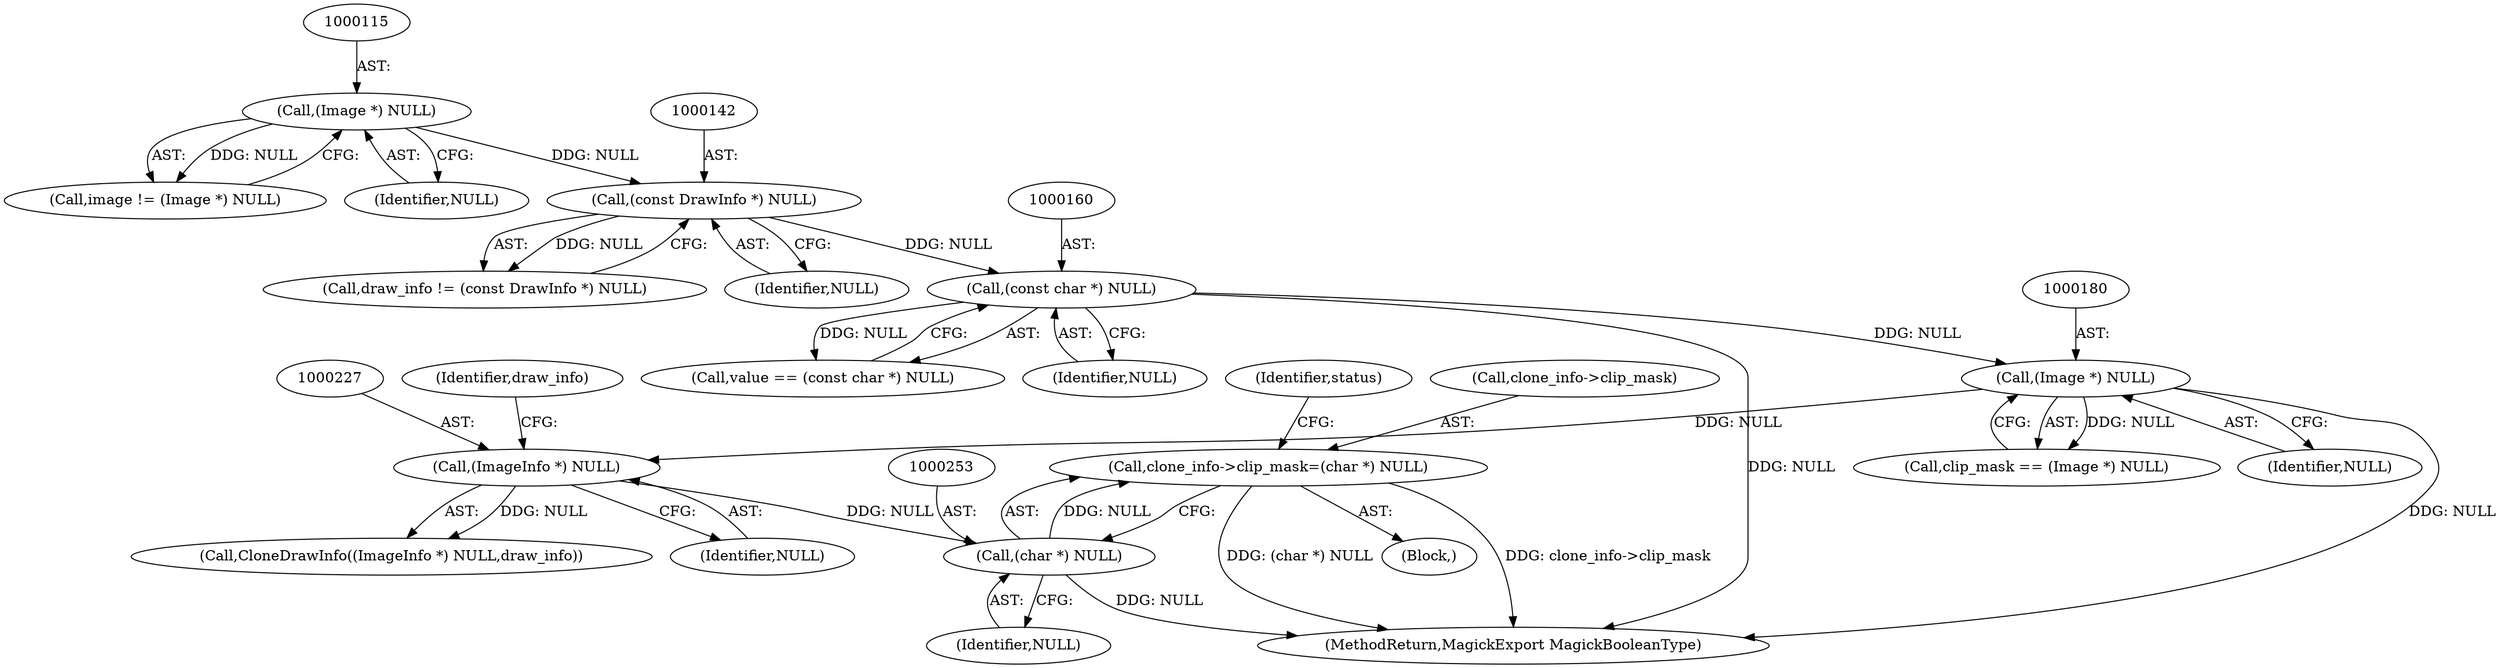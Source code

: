 digraph "0_ImageMagick_726812fa2fa7ce16bcf58f6e115f65427a1c0950@pointer" {
"1000248" [label="(Call,clone_info->clip_mask=(char *) NULL)"];
"1000252" [label="(Call,(char *) NULL)"];
"1000226" [label="(Call,(ImageInfo *) NULL)"];
"1000179" [label="(Call,(Image *) NULL)"];
"1000159" [label="(Call,(const char *) NULL)"];
"1000141" [label="(Call,(const DrawInfo *) NULL)"];
"1000114" [label="(Call,(Image *) NULL)"];
"1000159" [label="(Call,(const char *) NULL)"];
"1000177" [label="(Call,clip_mask == (Image *) NULL)"];
"1000112" [label="(Call,image != (Image *) NULL)"];
"1000252" [label="(Call,(char *) NULL)"];
"1000116" [label="(Identifier,NULL)"];
"1000225" [label="(Call,CloneDrawInfo((ImageInfo *) NULL,draw_info))"];
"1000228" [label="(Identifier,NULL)"];
"1000256" [label="(Identifier,status)"];
"1000254" [label="(Identifier,NULL)"];
"1000161" [label="(Identifier,NULL)"];
"1000141" [label="(Call,(const DrawInfo *) NULL)"];
"1000248" [label="(Call,clone_info->clip_mask=(char *) NULL)"];
"1000157" [label="(Call,value == (const char *) NULL)"];
"1000139" [label="(Call,draw_info != (const DrawInfo *) NULL)"];
"1000301" [label="(MethodReturn,MagickExport MagickBooleanType)"];
"1000105" [label="(Block,)"];
"1000249" [label="(Call,clone_info->clip_mask)"];
"1000143" [label="(Identifier,NULL)"];
"1000114" [label="(Call,(Image *) NULL)"];
"1000229" [label="(Identifier,draw_info)"];
"1000181" [label="(Identifier,NULL)"];
"1000226" [label="(Call,(ImageInfo *) NULL)"];
"1000179" [label="(Call,(Image *) NULL)"];
"1000248" -> "1000105"  [label="AST: "];
"1000248" -> "1000252"  [label="CFG: "];
"1000249" -> "1000248"  [label="AST: "];
"1000252" -> "1000248"  [label="AST: "];
"1000256" -> "1000248"  [label="CFG: "];
"1000248" -> "1000301"  [label="DDG: (char *) NULL"];
"1000248" -> "1000301"  [label="DDG: clone_info->clip_mask"];
"1000252" -> "1000248"  [label="DDG: NULL"];
"1000252" -> "1000254"  [label="CFG: "];
"1000253" -> "1000252"  [label="AST: "];
"1000254" -> "1000252"  [label="AST: "];
"1000252" -> "1000301"  [label="DDG: NULL"];
"1000226" -> "1000252"  [label="DDG: NULL"];
"1000226" -> "1000225"  [label="AST: "];
"1000226" -> "1000228"  [label="CFG: "];
"1000227" -> "1000226"  [label="AST: "];
"1000228" -> "1000226"  [label="AST: "];
"1000229" -> "1000226"  [label="CFG: "];
"1000226" -> "1000225"  [label="DDG: NULL"];
"1000179" -> "1000226"  [label="DDG: NULL"];
"1000179" -> "1000177"  [label="AST: "];
"1000179" -> "1000181"  [label="CFG: "];
"1000180" -> "1000179"  [label="AST: "];
"1000181" -> "1000179"  [label="AST: "];
"1000177" -> "1000179"  [label="CFG: "];
"1000179" -> "1000301"  [label="DDG: NULL"];
"1000179" -> "1000177"  [label="DDG: NULL"];
"1000159" -> "1000179"  [label="DDG: NULL"];
"1000159" -> "1000157"  [label="AST: "];
"1000159" -> "1000161"  [label="CFG: "];
"1000160" -> "1000159"  [label="AST: "];
"1000161" -> "1000159"  [label="AST: "];
"1000157" -> "1000159"  [label="CFG: "];
"1000159" -> "1000301"  [label="DDG: NULL"];
"1000159" -> "1000157"  [label="DDG: NULL"];
"1000141" -> "1000159"  [label="DDG: NULL"];
"1000141" -> "1000139"  [label="AST: "];
"1000141" -> "1000143"  [label="CFG: "];
"1000142" -> "1000141"  [label="AST: "];
"1000143" -> "1000141"  [label="AST: "];
"1000139" -> "1000141"  [label="CFG: "];
"1000141" -> "1000139"  [label="DDG: NULL"];
"1000114" -> "1000141"  [label="DDG: NULL"];
"1000114" -> "1000112"  [label="AST: "];
"1000114" -> "1000116"  [label="CFG: "];
"1000115" -> "1000114"  [label="AST: "];
"1000116" -> "1000114"  [label="AST: "];
"1000112" -> "1000114"  [label="CFG: "];
"1000114" -> "1000112"  [label="DDG: NULL"];
}
